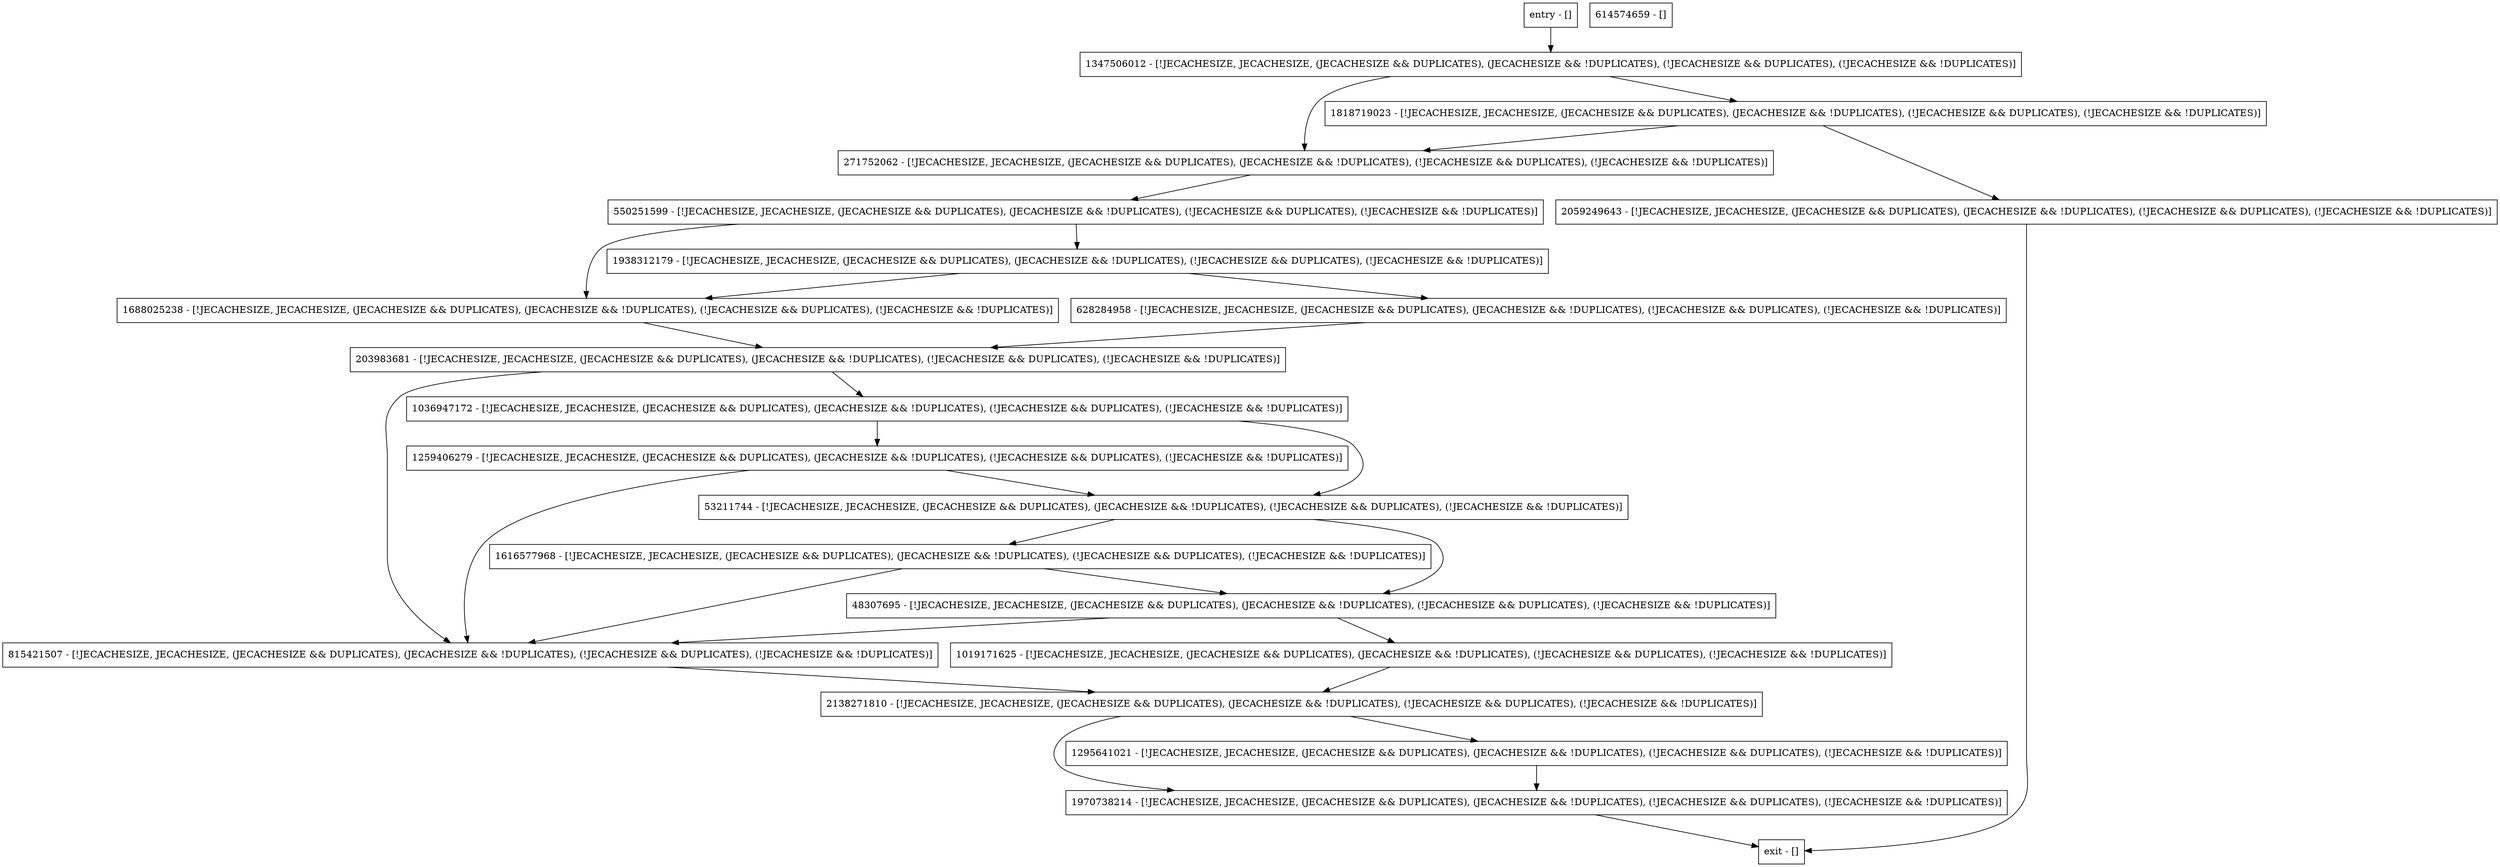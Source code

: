 digraph init {
node [shape=record];
1970738214 [label="1970738214 - [!JECACHESIZE, JECACHESIZE, (JECACHESIZE && DUPLICATES), (JECACHESIZE && !DUPLICATES), (!JECACHESIZE && DUPLICATES), (!JECACHESIZE && !DUPLICATES)]"];
48307695 [label="48307695 - [!JECACHESIZE, JECACHESIZE, (JECACHESIZE && DUPLICATES), (JECACHESIZE && !DUPLICATES), (!JECACHESIZE && DUPLICATES), (!JECACHESIZE && !DUPLICATES)]"];
1818719023 [label="1818719023 - [!JECACHESIZE, JECACHESIZE, (JECACHESIZE && DUPLICATES), (JECACHESIZE && !DUPLICATES), (!JECACHESIZE && DUPLICATES), (!JECACHESIZE && !DUPLICATES)]"];
1347506012 [label="1347506012 - [!JECACHESIZE, JECACHESIZE, (JECACHESIZE && DUPLICATES), (JECACHESIZE && !DUPLICATES), (!JECACHESIZE && DUPLICATES), (!JECACHESIZE && !DUPLICATES)]"];
271752062 [label="271752062 - [!JECACHESIZE, JECACHESIZE, (JECACHESIZE && DUPLICATES), (JECACHESIZE && !DUPLICATES), (!JECACHESIZE && DUPLICATES), (!JECACHESIZE && !DUPLICATES)]"];
1616577968 [label="1616577968 - [!JECACHESIZE, JECACHESIZE, (JECACHESIZE && DUPLICATES), (JECACHESIZE && !DUPLICATES), (!JECACHESIZE && DUPLICATES), (!JECACHESIZE && !DUPLICATES)]"];
815421507 [label="815421507 - [!JECACHESIZE, JECACHESIZE, (JECACHESIZE && DUPLICATES), (JECACHESIZE && !DUPLICATES), (!JECACHESIZE && DUPLICATES), (!JECACHESIZE && !DUPLICATES)]"];
1295641021 [label="1295641021 - [!JECACHESIZE, JECACHESIZE, (JECACHESIZE && DUPLICATES), (JECACHESIZE && !DUPLICATES), (!JECACHESIZE && DUPLICATES), (!JECACHESIZE && !DUPLICATES)]"];
628284958 [label="628284958 - [!JECACHESIZE, JECACHESIZE, (JECACHESIZE && DUPLICATES), (JECACHESIZE && !DUPLICATES), (!JECACHESIZE && DUPLICATES), (!JECACHESIZE && !DUPLICATES)]"];
1019171625 [label="1019171625 - [!JECACHESIZE, JECACHESIZE, (JECACHESIZE && DUPLICATES), (JECACHESIZE && !DUPLICATES), (!JECACHESIZE && DUPLICATES), (!JECACHESIZE && !DUPLICATES)]"];
entry [label="entry - []"];
exit [label="exit - []"];
203983681 [label="203983681 - [!JECACHESIZE, JECACHESIZE, (JECACHESIZE && DUPLICATES), (JECACHESIZE && !DUPLICATES), (!JECACHESIZE && DUPLICATES), (!JECACHESIZE && !DUPLICATES)]"];
2138271810 [label="2138271810 - [!JECACHESIZE, JECACHESIZE, (JECACHESIZE && DUPLICATES), (JECACHESIZE && !DUPLICATES), (!JECACHESIZE && DUPLICATES), (!JECACHESIZE && !DUPLICATES)]"];
1688025238 [label="1688025238 - [!JECACHESIZE, JECACHESIZE, (JECACHESIZE && DUPLICATES), (JECACHESIZE && !DUPLICATES), (!JECACHESIZE && DUPLICATES), (!JECACHESIZE && !DUPLICATES)]"];
2059249643 [label="2059249643 - [!JECACHESIZE, JECACHESIZE, (JECACHESIZE && DUPLICATES), (JECACHESIZE && !DUPLICATES), (!JECACHESIZE && DUPLICATES), (!JECACHESIZE && !DUPLICATES)]"];
1036947172 [label="1036947172 - [!JECACHESIZE, JECACHESIZE, (JECACHESIZE && DUPLICATES), (JECACHESIZE && !DUPLICATES), (!JECACHESIZE && DUPLICATES), (!JECACHESIZE && !DUPLICATES)]"];
1259406279 [label="1259406279 - [!JECACHESIZE, JECACHESIZE, (JECACHESIZE && DUPLICATES), (JECACHESIZE && !DUPLICATES), (!JECACHESIZE && DUPLICATES), (!JECACHESIZE && !DUPLICATES)]"];
1938312179 [label="1938312179 - [!JECACHESIZE, JECACHESIZE, (JECACHESIZE && DUPLICATES), (JECACHESIZE && !DUPLICATES), (!JECACHESIZE && DUPLICATES), (!JECACHESIZE && !DUPLICATES)]"];
53211744 [label="53211744 - [!JECACHESIZE, JECACHESIZE, (JECACHESIZE && DUPLICATES), (JECACHESIZE && !DUPLICATES), (!JECACHESIZE && DUPLICATES), (!JECACHESIZE && !DUPLICATES)]"];
614574659 [label="614574659 - []"];
550251599 [label="550251599 - [!JECACHESIZE, JECACHESIZE, (JECACHESIZE && DUPLICATES), (JECACHESIZE && !DUPLICATES), (!JECACHESIZE && DUPLICATES), (!JECACHESIZE && !DUPLICATES)]"];
entry;
exit;
1970738214 -> exit;
48307695 -> 815421507;
48307695 -> 1019171625;
1818719023 -> 271752062;
1818719023 -> 2059249643;
1347506012 -> 1818719023;
1347506012 -> 271752062;
271752062 -> 550251599;
1616577968 -> 48307695;
1616577968 -> 815421507;
815421507 -> 2138271810;
1295641021 -> 1970738214;
628284958 -> 203983681;
1019171625 -> 2138271810;
entry -> 1347506012;
203983681 -> 1036947172;
203983681 -> 815421507;
2138271810 -> 1970738214;
2138271810 -> 1295641021;
1688025238 -> 203983681;
2059249643 -> exit;
1036947172 -> 1259406279;
1036947172 -> 53211744;
1259406279 -> 815421507;
1259406279 -> 53211744;
1938312179 -> 1688025238;
1938312179 -> 628284958;
53211744 -> 48307695;
53211744 -> 1616577968;
550251599 -> 1688025238;
550251599 -> 1938312179;
}
